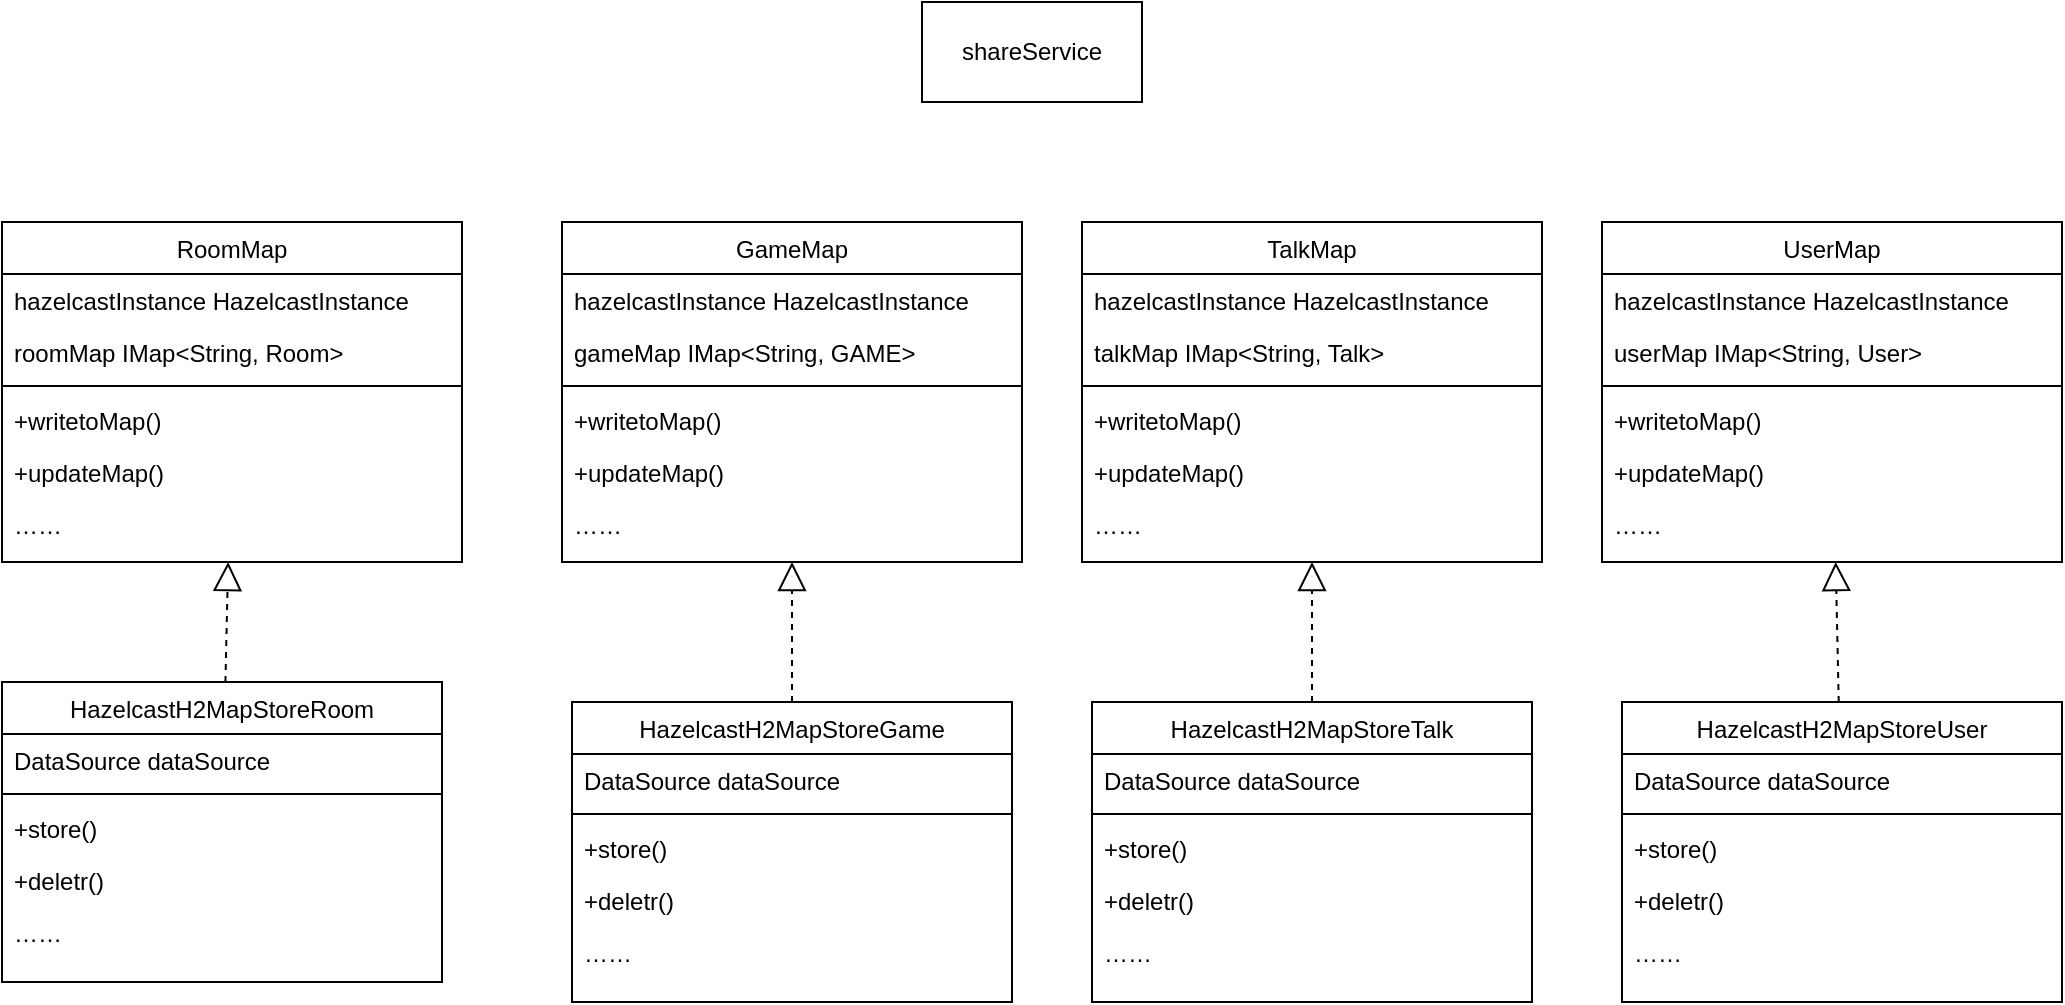 <mxfile version="24.6.2" type="device">
  <diagram name="第 1 页" id="IXJgVp4NULIZ9Rbyvcqs">
    <mxGraphModel dx="187" dy="627" grid="1" gridSize="10" guides="1" tooltips="1" connect="1" arrows="1" fold="1" page="1" pageScale="1" pageWidth="827" pageHeight="1169" math="0" shadow="0">
      <root>
        <mxCell id="0" />
        <mxCell id="1" parent="0" />
        <mxCell id="jdKGm0or0z507jJM6oOH-1" value="UserMap" style="swimlane;fontStyle=0;align=center;verticalAlign=top;childLayout=stackLayout;horizontal=1;startSize=26;horizontalStack=0;resizeParent=1;resizeLast=0;collapsible=1;marginBottom=0;rounded=0;shadow=0;strokeWidth=1;" vertex="1" parent="1">
          <mxGeometry x="2200" y="270" width="230" height="170" as="geometry">
            <mxRectangle x="550" y="140" width="160" height="26" as="alternateBounds" />
          </mxGeometry>
        </mxCell>
        <mxCell id="jdKGm0or0z507jJM6oOH-2" value="hazelcastInstance HazelcastInstance" style="text;align=left;verticalAlign=top;spacingLeft=4;spacingRight=4;overflow=hidden;rotatable=0;points=[[0,0.5],[1,0.5]];portConstraint=eastwest;" vertex="1" parent="jdKGm0or0z507jJM6oOH-1">
          <mxGeometry y="26" width="230" height="26" as="geometry" />
        </mxCell>
        <mxCell id="jdKGm0or0z507jJM6oOH-3" value="userMap IMap&lt;String, User&gt; " style="text;align=left;verticalAlign=top;spacingLeft=4;spacingRight=4;overflow=hidden;rotatable=0;points=[[0,0.5],[1,0.5]];portConstraint=eastwest;rounded=0;shadow=0;html=0;" vertex="1" parent="jdKGm0or0z507jJM6oOH-1">
          <mxGeometry y="52" width="230" height="26" as="geometry" />
        </mxCell>
        <mxCell id="jdKGm0or0z507jJM6oOH-4" value="" style="line;html=1;strokeWidth=1;align=left;verticalAlign=middle;spacingTop=-1;spacingLeft=3;spacingRight=3;rotatable=0;labelPosition=right;points=[];portConstraint=eastwest;" vertex="1" parent="jdKGm0or0z507jJM6oOH-1">
          <mxGeometry y="78" width="230" height="8" as="geometry" />
        </mxCell>
        <mxCell id="jdKGm0or0z507jJM6oOH-5" value="+writetoMap()" style="text;align=left;verticalAlign=top;spacingLeft=4;spacingRight=4;overflow=hidden;rotatable=0;points=[[0,0.5],[1,0.5]];portConstraint=eastwest;" vertex="1" parent="jdKGm0or0z507jJM6oOH-1">
          <mxGeometry y="86" width="230" height="26" as="geometry" />
        </mxCell>
        <mxCell id="jdKGm0or0z507jJM6oOH-6" value="+updateMap()" style="text;align=left;verticalAlign=top;spacingLeft=4;spacingRight=4;overflow=hidden;rotatable=0;points=[[0,0.5],[1,0.5]];portConstraint=eastwest;" vertex="1" parent="jdKGm0or0z507jJM6oOH-1">
          <mxGeometry y="112" width="230" height="26" as="geometry" />
        </mxCell>
        <mxCell id="jdKGm0or0z507jJM6oOH-7" value="……" style="text;align=left;verticalAlign=top;spacingLeft=4;spacingRight=4;overflow=hidden;rotatable=0;points=[[0,0.5],[1,0.5]];portConstraint=eastwest;" vertex="1" parent="jdKGm0or0z507jJM6oOH-1">
          <mxGeometry y="138" width="230" height="26" as="geometry" />
        </mxCell>
        <mxCell id="jdKGm0or0z507jJM6oOH-8" value="RoomMap" style="swimlane;fontStyle=0;align=center;verticalAlign=top;childLayout=stackLayout;horizontal=1;startSize=26;horizontalStack=0;resizeParent=1;resizeLast=0;collapsible=1;marginBottom=0;rounded=0;shadow=0;strokeWidth=1;" vertex="1" parent="1">
          <mxGeometry x="1400" y="270" width="230" height="170" as="geometry">
            <mxRectangle x="550" y="140" width="160" height="26" as="alternateBounds" />
          </mxGeometry>
        </mxCell>
        <mxCell id="jdKGm0or0z507jJM6oOH-9" value="hazelcastInstance HazelcastInstance" style="text;align=left;verticalAlign=top;spacingLeft=4;spacingRight=4;overflow=hidden;rotatable=0;points=[[0,0.5],[1,0.5]];portConstraint=eastwest;" vertex="1" parent="jdKGm0or0z507jJM6oOH-8">
          <mxGeometry y="26" width="230" height="26" as="geometry" />
        </mxCell>
        <mxCell id="jdKGm0or0z507jJM6oOH-10" value="roomMap IMap&lt;String, Room&gt; " style="text;align=left;verticalAlign=top;spacingLeft=4;spacingRight=4;overflow=hidden;rotatable=0;points=[[0,0.5],[1,0.5]];portConstraint=eastwest;rounded=0;shadow=0;html=0;" vertex="1" parent="jdKGm0or0z507jJM6oOH-8">
          <mxGeometry y="52" width="230" height="26" as="geometry" />
        </mxCell>
        <mxCell id="jdKGm0or0z507jJM6oOH-11" value="" style="line;html=1;strokeWidth=1;align=left;verticalAlign=middle;spacingTop=-1;spacingLeft=3;spacingRight=3;rotatable=0;labelPosition=right;points=[];portConstraint=eastwest;" vertex="1" parent="jdKGm0or0z507jJM6oOH-8">
          <mxGeometry y="78" width="230" height="8" as="geometry" />
        </mxCell>
        <mxCell id="jdKGm0or0z507jJM6oOH-12" value="+writetoMap()" style="text;align=left;verticalAlign=top;spacingLeft=4;spacingRight=4;overflow=hidden;rotatable=0;points=[[0,0.5],[1,0.5]];portConstraint=eastwest;" vertex="1" parent="jdKGm0or0z507jJM6oOH-8">
          <mxGeometry y="86" width="230" height="26" as="geometry" />
        </mxCell>
        <mxCell id="jdKGm0or0z507jJM6oOH-13" value="+updateMap()" style="text;align=left;verticalAlign=top;spacingLeft=4;spacingRight=4;overflow=hidden;rotatable=0;points=[[0,0.5],[1,0.5]];portConstraint=eastwest;" vertex="1" parent="jdKGm0or0z507jJM6oOH-8">
          <mxGeometry y="112" width="230" height="26" as="geometry" />
        </mxCell>
        <mxCell id="jdKGm0or0z507jJM6oOH-14" value="……" style="text;align=left;verticalAlign=top;spacingLeft=4;spacingRight=4;overflow=hidden;rotatable=0;points=[[0,0.5],[1,0.5]];portConstraint=eastwest;" vertex="1" parent="jdKGm0or0z507jJM6oOH-8">
          <mxGeometry y="138" width="230" height="26" as="geometry" />
        </mxCell>
        <mxCell id="jdKGm0or0z507jJM6oOH-15" value="TalkMap" style="swimlane;fontStyle=0;align=center;verticalAlign=top;childLayout=stackLayout;horizontal=1;startSize=26;horizontalStack=0;resizeParent=1;resizeLast=0;collapsible=1;marginBottom=0;rounded=0;shadow=0;strokeWidth=1;" vertex="1" parent="1">
          <mxGeometry x="1940" y="270" width="230" height="170" as="geometry">
            <mxRectangle x="550" y="140" width="160" height="26" as="alternateBounds" />
          </mxGeometry>
        </mxCell>
        <mxCell id="jdKGm0or0z507jJM6oOH-16" value="hazelcastInstance HazelcastInstance" style="text;align=left;verticalAlign=top;spacingLeft=4;spacingRight=4;overflow=hidden;rotatable=0;points=[[0,0.5],[1,0.5]];portConstraint=eastwest;" vertex="1" parent="jdKGm0or0z507jJM6oOH-15">
          <mxGeometry y="26" width="230" height="26" as="geometry" />
        </mxCell>
        <mxCell id="jdKGm0or0z507jJM6oOH-17" value="talkMap IMap&lt;String, Talk&gt; " style="text;align=left;verticalAlign=top;spacingLeft=4;spacingRight=4;overflow=hidden;rotatable=0;points=[[0,0.5],[1,0.5]];portConstraint=eastwest;rounded=0;shadow=0;html=0;" vertex="1" parent="jdKGm0or0z507jJM6oOH-15">
          <mxGeometry y="52" width="230" height="26" as="geometry" />
        </mxCell>
        <mxCell id="jdKGm0or0z507jJM6oOH-18" value="" style="line;html=1;strokeWidth=1;align=left;verticalAlign=middle;spacingTop=-1;spacingLeft=3;spacingRight=3;rotatable=0;labelPosition=right;points=[];portConstraint=eastwest;" vertex="1" parent="jdKGm0or0z507jJM6oOH-15">
          <mxGeometry y="78" width="230" height="8" as="geometry" />
        </mxCell>
        <mxCell id="jdKGm0or0z507jJM6oOH-19" value="+writetoMap()" style="text;align=left;verticalAlign=top;spacingLeft=4;spacingRight=4;overflow=hidden;rotatable=0;points=[[0,0.5],[1,0.5]];portConstraint=eastwest;" vertex="1" parent="jdKGm0or0z507jJM6oOH-15">
          <mxGeometry y="86" width="230" height="26" as="geometry" />
        </mxCell>
        <mxCell id="jdKGm0or0z507jJM6oOH-20" value="+updateMap()" style="text;align=left;verticalAlign=top;spacingLeft=4;spacingRight=4;overflow=hidden;rotatable=0;points=[[0,0.5],[1,0.5]];portConstraint=eastwest;" vertex="1" parent="jdKGm0or0z507jJM6oOH-15">
          <mxGeometry y="112" width="230" height="26" as="geometry" />
        </mxCell>
        <mxCell id="jdKGm0or0z507jJM6oOH-21" value="……" style="text;align=left;verticalAlign=top;spacingLeft=4;spacingRight=4;overflow=hidden;rotatable=0;points=[[0,0.5],[1,0.5]];portConstraint=eastwest;" vertex="1" parent="jdKGm0or0z507jJM6oOH-15">
          <mxGeometry y="138" width="230" height="26" as="geometry" />
        </mxCell>
        <mxCell id="jdKGm0or0z507jJM6oOH-22" value="GameMap" style="swimlane;fontStyle=0;align=center;verticalAlign=top;childLayout=stackLayout;horizontal=1;startSize=26;horizontalStack=0;resizeParent=1;resizeLast=0;collapsible=1;marginBottom=0;rounded=0;shadow=0;strokeWidth=1;" vertex="1" parent="1">
          <mxGeometry x="1680" y="270" width="230" height="170" as="geometry">
            <mxRectangle x="550" y="140" width="160" height="26" as="alternateBounds" />
          </mxGeometry>
        </mxCell>
        <mxCell id="jdKGm0or0z507jJM6oOH-23" value="hazelcastInstance HazelcastInstance" style="text;align=left;verticalAlign=top;spacingLeft=4;spacingRight=4;overflow=hidden;rotatable=0;points=[[0,0.5],[1,0.5]];portConstraint=eastwest;" vertex="1" parent="jdKGm0or0z507jJM6oOH-22">
          <mxGeometry y="26" width="230" height="26" as="geometry" />
        </mxCell>
        <mxCell id="jdKGm0or0z507jJM6oOH-24" value="gameMap IMap&lt;String, GAME&gt; " style="text;align=left;verticalAlign=top;spacingLeft=4;spacingRight=4;overflow=hidden;rotatable=0;points=[[0,0.5],[1,0.5]];portConstraint=eastwest;rounded=0;shadow=0;html=0;" vertex="1" parent="jdKGm0or0z507jJM6oOH-22">
          <mxGeometry y="52" width="230" height="26" as="geometry" />
        </mxCell>
        <mxCell id="jdKGm0or0z507jJM6oOH-25" value="" style="line;html=1;strokeWidth=1;align=left;verticalAlign=middle;spacingTop=-1;spacingLeft=3;spacingRight=3;rotatable=0;labelPosition=right;points=[];portConstraint=eastwest;" vertex="1" parent="jdKGm0or0z507jJM6oOH-22">
          <mxGeometry y="78" width="230" height="8" as="geometry" />
        </mxCell>
        <mxCell id="jdKGm0or0z507jJM6oOH-26" value="+writetoMap()" style="text;align=left;verticalAlign=top;spacingLeft=4;spacingRight=4;overflow=hidden;rotatable=0;points=[[0,0.5],[1,0.5]];portConstraint=eastwest;" vertex="1" parent="jdKGm0or0z507jJM6oOH-22">
          <mxGeometry y="86" width="230" height="26" as="geometry" />
        </mxCell>
        <mxCell id="jdKGm0or0z507jJM6oOH-27" value="+updateMap()" style="text;align=left;verticalAlign=top;spacingLeft=4;spacingRight=4;overflow=hidden;rotatable=0;points=[[0,0.5],[1,0.5]];portConstraint=eastwest;" vertex="1" parent="jdKGm0or0z507jJM6oOH-22">
          <mxGeometry y="112" width="230" height="26" as="geometry" />
        </mxCell>
        <mxCell id="jdKGm0or0z507jJM6oOH-28" value="……" style="text;align=left;verticalAlign=top;spacingLeft=4;spacingRight=4;overflow=hidden;rotatable=0;points=[[0,0.5],[1,0.5]];portConstraint=eastwest;" vertex="1" parent="jdKGm0or0z507jJM6oOH-22">
          <mxGeometry y="138" width="230" height="26" as="geometry" />
        </mxCell>
        <mxCell id="jdKGm0or0z507jJM6oOH-29" value="HazelcastH2MapStoreGame" style="swimlane;fontStyle=0;align=center;verticalAlign=top;childLayout=stackLayout;horizontal=1;startSize=26;horizontalStack=0;resizeParent=1;resizeLast=0;collapsible=1;marginBottom=0;rounded=0;shadow=0;strokeWidth=1;" vertex="1" parent="1">
          <mxGeometry x="1685" y="510" width="220" height="150" as="geometry">
            <mxRectangle x="550" y="140" width="160" height="26" as="alternateBounds" />
          </mxGeometry>
        </mxCell>
        <mxCell id="jdKGm0or0z507jJM6oOH-30" value="DataSource dataSource" style="text;align=left;verticalAlign=top;spacingLeft=4;spacingRight=4;overflow=hidden;rotatable=0;points=[[0,0.5],[1,0.5]];portConstraint=eastwest;" vertex="1" parent="jdKGm0or0z507jJM6oOH-29">
          <mxGeometry y="26" width="220" height="26" as="geometry" />
        </mxCell>
        <mxCell id="jdKGm0or0z507jJM6oOH-31" value="" style="line;html=1;strokeWidth=1;align=left;verticalAlign=middle;spacingTop=-1;spacingLeft=3;spacingRight=3;rotatable=0;labelPosition=right;points=[];portConstraint=eastwest;" vertex="1" parent="jdKGm0or0z507jJM6oOH-29">
          <mxGeometry y="52" width="220" height="8" as="geometry" />
        </mxCell>
        <mxCell id="jdKGm0or0z507jJM6oOH-32" value="+store()" style="text;align=left;verticalAlign=top;spacingLeft=4;spacingRight=4;overflow=hidden;rotatable=0;points=[[0,0.5],[1,0.5]];portConstraint=eastwest;" vertex="1" parent="jdKGm0or0z507jJM6oOH-29">
          <mxGeometry y="60" width="220" height="26" as="geometry" />
        </mxCell>
        <mxCell id="jdKGm0or0z507jJM6oOH-33" value="+deletr()" style="text;align=left;verticalAlign=top;spacingLeft=4;spacingRight=4;overflow=hidden;rotatable=0;points=[[0,0.5],[1,0.5]];portConstraint=eastwest;" vertex="1" parent="jdKGm0or0z507jJM6oOH-29">
          <mxGeometry y="86" width="220" height="26" as="geometry" />
        </mxCell>
        <mxCell id="jdKGm0or0z507jJM6oOH-34" value="……" style="text;align=left;verticalAlign=top;spacingLeft=4;spacingRight=4;overflow=hidden;rotatable=0;points=[[0,0.5],[1,0.5]];portConstraint=eastwest;" vertex="1" parent="jdKGm0or0z507jJM6oOH-29">
          <mxGeometry y="112" width="220" height="26" as="geometry" />
        </mxCell>
        <mxCell id="jdKGm0or0z507jJM6oOH-35" value="HazelcastH2MapStoreRoom" style="swimlane;fontStyle=0;align=center;verticalAlign=top;childLayout=stackLayout;horizontal=1;startSize=26;horizontalStack=0;resizeParent=1;resizeLast=0;collapsible=1;marginBottom=0;rounded=0;shadow=0;strokeWidth=1;" vertex="1" parent="1">
          <mxGeometry x="1400" y="500" width="220" height="150" as="geometry">
            <mxRectangle x="550" y="140" width="160" height="26" as="alternateBounds" />
          </mxGeometry>
        </mxCell>
        <mxCell id="jdKGm0or0z507jJM6oOH-36" value="DataSource dataSource" style="text;align=left;verticalAlign=top;spacingLeft=4;spacingRight=4;overflow=hidden;rotatable=0;points=[[0,0.5],[1,0.5]];portConstraint=eastwest;" vertex="1" parent="jdKGm0or0z507jJM6oOH-35">
          <mxGeometry y="26" width="220" height="26" as="geometry" />
        </mxCell>
        <mxCell id="jdKGm0or0z507jJM6oOH-37" value="" style="line;html=1;strokeWidth=1;align=left;verticalAlign=middle;spacingTop=-1;spacingLeft=3;spacingRight=3;rotatable=0;labelPosition=right;points=[];portConstraint=eastwest;" vertex="1" parent="jdKGm0or0z507jJM6oOH-35">
          <mxGeometry y="52" width="220" height="8" as="geometry" />
        </mxCell>
        <mxCell id="jdKGm0or0z507jJM6oOH-38" value="+store()" style="text;align=left;verticalAlign=top;spacingLeft=4;spacingRight=4;overflow=hidden;rotatable=0;points=[[0,0.5],[1,0.5]];portConstraint=eastwest;" vertex="1" parent="jdKGm0or0z507jJM6oOH-35">
          <mxGeometry y="60" width="220" height="26" as="geometry" />
        </mxCell>
        <mxCell id="jdKGm0or0z507jJM6oOH-39" value="+deletr()" style="text;align=left;verticalAlign=top;spacingLeft=4;spacingRight=4;overflow=hidden;rotatable=0;points=[[0,0.5],[1,0.5]];portConstraint=eastwest;" vertex="1" parent="jdKGm0or0z507jJM6oOH-35">
          <mxGeometry y="86" width="220" height="26" as="geometry" />
        </mxCell>
        <mxCell id="jdKGm0or0z507jJM6oOH-40" value="……" style="text;align=left;verticalAlign=top;spacingLeft=4;spacingRight=4;overflow=hidden;rotatable=0;points=[[0,0.5],[1,0.5]];portConstraint=eastwest;" vertex="1" parent="jdKGm0or0z507jJM6oOH-35">
          <mxGeometry y="112" width="220" height="26" as="geometry" />
        </mxCell>
        <mxCell id="jdKGm0or0z507jJM6oOH-41" value="HazelcastH2MapStoreUser" style="swimlane;fontStyle=0;align=center;verticalAlign=top;childLayout=stackLayout;horizontal=1;startSize=26;horizontalStack=0;resizeParent=1;resizeLast=0;collapsible=1;marginBottom=0;rounded=0;shadow=0;strokeWidth=1;" vertex="1" parent="1">
          <mxGeometry x="2210" y="510" width="220" height="150" as="geometry">
            <mxRectangle x="550" y="140" width="160" height="26" as="alternateBounds" />
          </mxGeometry>
        </mxCell>
        <mxCell id="jdKGm0or0z507jJM6oOH-42" value="DataSource dataSource" style="text;align=left;verticalAlign=top;spacingLeft=4;spacingRight=4;overflow=hidden;rotatable=0;points=[[0,0.5],[1,0.5]];portConstraint=eastwest;" vertex="1" parent="jdKGm0or0z507jJM6oOH-41">
          <mxGeometry y="26" width="220" height="26" as="geometry" />
        </mxCell>
        <mxCell id="jdKGm0or0z507jJM6oOH-43" value="" style="line;html=1;strokeWidth=1;align=left;verticalAlign=middle;spacingTop=-1;spacingLeft=3;spacingRight=3;rotatable=0;labelPosition=right;points=[];portConstraint=eastwest;" vertex="1" parent="jdKGm0or0z507jJM6oOH-41">
          <mxGeometry y="52" width="220" height="8" as="geometry" />
        </mxCell>
        <mxCell id="jdKGm0or0z507jJM6oOH-44" value="+store()" style="text;align=left;verticalAlign=top;spacingLeft=4;spacingRight=4;overflow=hidden;rotatable=0;points=[[0,0.5],[1,0.5]];portConstraint=eastwest;" vertex="1" parent="jdKGm0or0z507jJM6oOH-41">
          <mxGeometry y="60" width="220" height="26" as="geometry" />
        </mxCell>
        <mxCell id="jdKGm0or0z507jJM6oOH-45" value="+deletr()" style="text;align=left;verticalAlign=top;spacingLeft=4;spacingRight=4;overflow=hidden;rotatable=0;points=[[0,0.5],[1,0.5]];portConstraint=eastwest;" vertex="1" parent="jdKGm0or0z507jJM6oOH-41">
          <mxGeometry y="86" width="220" height="26" as="geometry" />
        </mxCell>
        <mxCell id="jdKGm0or0z507jJM6oOH-46" value="……" style="text;align=left;verticalAlign=top;spacingLeft=4;spacingRight=4;overflow=hidden;rotatable=0;points=[[0,0.5],[1,0.5]];portConstraint=eastwest;" vertex="1" parent="jdKGm0or0z507jJM6oOH-41">
          <mxGeometry y="112" width="220" height="26" as="geometry" />
        </mxCell>
        <mxCell id="jdKGm0or0z507jJM6oOH-47" value="HazelcastH2MapStoreTalk" style="swimlane;fontStyle=0;align=center;verticalAlign=top;childLayout=stackLayout;horizontal=1;startSize=26;horizontalStack=0;resizeParent=1;resizeLast=0;collapsible=1;marginBottom=0;rounded=0;shadow=0;strokeWidth=1;" vertex="1" parent="1">
          <mxGeometry x="1945" y="510" width="220" height="150" as="geometry">
            <mxRectangle x="550" y="140" width="160" height="26" as="alternateBounds" />
          </mxGeometry>
        </mxCell>
        <mxCell id="jdKGm0or0z507jJM6oOH-48" value="DataSource dataSource" style="text;align=left;verticalAlign=top;spacingLeft=4;spacingRight=4;overflow=hidden;rotatable=0;points=[[0,0.5],[1,0.5]];portConstraint=eastwest;" vertex="1" parent="jdKGm0or0z507jJM6oOH-47">
          <mxGeometry y="26" width="220" height="26" as="geometry" />
        </mxCell>
        <mxCell id="jdKGm0or0z507jJM6oOH-49" value="" style="line;html=1;strokeWidth=1;align=left;verticalAlign=middle;spacingTop=-1;spacingLeft=3;spacingRight=3;rotatable=0;labelPosition=right;points=[];portConstraint=eastwest;" vertex="1" parent="jdKGm0or0z507jJM6oOH-47">
          <mxGeometry y="52" width="220" height="8" as="geometry" />
        </mxCell>
        <mxCell id="jdKGm0or0z507jJM6oOH-50" value="+store()" style="text;align=left;verticalAlign=top;spacingLeft=4;spacingRight=4;overflow=hidden;rotatable=0;points=[[0,0.5],[1,0.5]];portConstraint=eastwest;" vertex="1" parent="jdKGm0or0z507jJM6oOH-47">
          <mxGeometry y="60" width="220" height="26" as="geometry" />
        </mxCell>
        <mxCell id="jdKGm0or0z507jJM6oOH-51" value="+deletr()" style="text;align=left;verticalAlign=top;spacingLeft=4;spacingRight=4;overflow=hidden;rotatable=0;points=[[0,0.5],[1,0.5]];portConstraint=eastwest;" vertex="1" parent="jdKGm0or0z507jJM6oOH-47">
          <mxGeometry y="86" width="220" height="26" as="geometry" />
        </mxCell>
        <mxCell id="jdKGm0or0z507jJM6oOH-52" value="……" style="text;align=left;verticalAlign=top;spacingLeft=4;spacingRight=4;overflow=hidden;rotatable=0;points=[[0,0.5],[1,0.5]];portConstraint=eastwest;" vertex="1" parent="jdKGm0or0z507jJM6oOH-47">
          <mxGeometry y="112" width="220" height="26" as="geometry" />
        </mxCell>
        <mxCell id="jdKGm0or0z507jJM6oOH-53" value="" style="endArrow=block;dashed=1;endFill=0;endSize=12;html=1;rounded=0;" edge="1" parent="1" source="jdKGm0or0z507jJM6oOH-47" target="jdKGm0or0z507jJM6oOH-15">
          <mxGeometry width="160" relative="1" as="geometry">
            <mxPoint x="2499" y="190" as="sourcePoint" />
            <mxPoint x="2659" y="190" as="targetPoint" />
          </mxGeometry>
        </mxCell>
        <mxCell id="jdKGm0or0z507jJM6oOH-54" value="" style="endArrow=block;dashed=1;endFill=0;endSize=12;html=1;rounded=0;" edge="1" parent="1" source="jdKGm0or0z507jJM6oOH-35" target="jdKGm0or0z507jJM6oOH-8">
          <mxGeometry width="160" relative="1" as="geometry">
            <mxPoint x="1600" y="190" as="sourcePoint" />
            <mxPoint x="1760" y="190" as="targetPoint" />
          </mxGeometry>
        </mxCell>
        <mxCell id="jdKGm0or0z507jJM6oOH-55" value="" style="endArrow=block;dashed=1;endFill=0;endSize=12;html=1;rounded=0;" edge="1" parent="1" source="jdKGm0or0z507jJM6oOH-41" target="jdKGm0or0z507jJM6oOH-1">
          <mxGeometry width="160" relative="1" as="geometry">
            <mxPoint x="2080" y="200" as="sourcePoint" />
            <mxPoint x="2240" y="200" as="targetPoint" />
          </mxGeometry>
        </mxCell>
        <mxCell id="jdKGm0or0z507jJM6oOH-56" value="" style="endArrow=block;dashed=1;endFill=0;endSize=12;html=1;rounded=0;" edge="1" parent="1" source="jdKGm0or0z507jJM6oOH-29" target="jdKGm0or0z507jJM6oOH-22">
          <mxGeometry width="160" relative="1" as="geometry">
            <mxPoint x="1210" y="200" as="sourcePoint" />
            <mxPoint x="1370" y="200" as="targetPoint" />
          </mxGeometry>
        </mxCell>
        <mxCell id="jdKGm0or0z507jJM6oOH-57" value="shareService" style="html=1;whiteSpace=wrap;" vertex="1" parent="1">
          <mxGeometry x="1860" y="160" width="110" height="50" as="geometry" />
        </mxCell>
      </root>
    </mxGraphModel>
  </diagram>
</mxfile>
